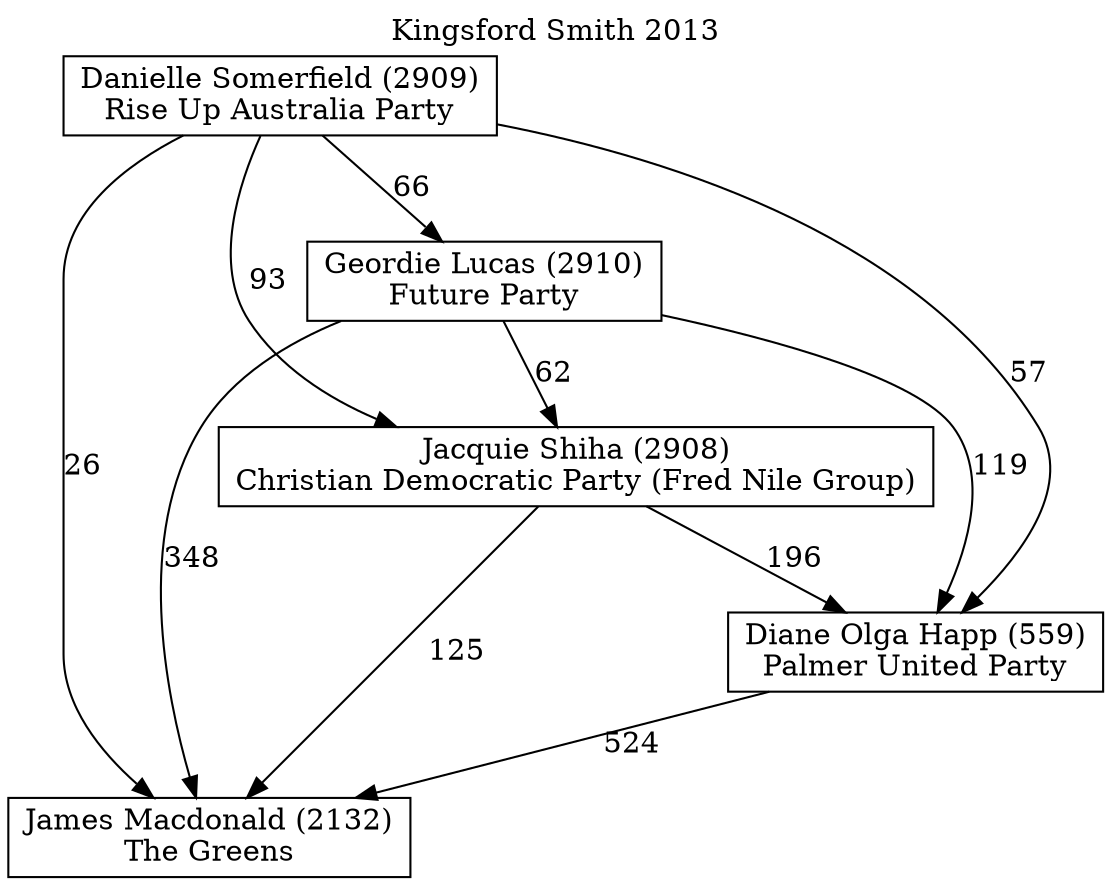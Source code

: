 // House preference flow
digraph "James Macdonald (2132)_Kingsford Smith_2013" {
	graph [label="Kingsford Smith 2013" labelloc=t mclimit=10]
	node [shape=box]
	"Danielle Somerfield (2909)" [label="Danielle Somerfield (2909)
Rise Up Australia Party"]
	"Diane Olga Happ (559)" [label="Diane Olga Happ (559)
Palmer United Party"]
	"Geordie Lucas (2910)" [label="Geordie Lucas (2910)
Future Party"]
	"Jacquie Shiha (2908)" [label="Jacquie Shiha (2908)
Christian Democratic Party (Fred Nile Group)"]
	"James Macdonald (2132)" [label="James Macdonald (2132)
The Greens"]
	"Danielle Somerfield (2909)" -> "Diane Olga Happ (559)" [label=57]
	"Danielle Somerfield (2909)" -> "Geordie Lucas (2910)" [label=66]
	"Danielle Somerfield (2909)" -> "Jacquie Shiha (2908)" [label=93]
	"Danielle Somerfield (2909)" -> "James Macdonald (2132)" [label=26]
	"Diane Olga Happ (559)" -> "James Macdonald (2132)" [label=524]
	"Geordie Lucas (2910)" -> "Diane Olga Happ (559)" [label=119]
	"Geordie Lucas (2910)" -> "Jacquie Shiha (2908)" [label=62]
	"Geordie Lucas (2910)" -> "James Macdonald (2132)" [label=348]
	"Jacquie Shiha (2908)" -> "Diane Olga Happ (559)" [label=196]
	"Jacquie Shiha (2908)" -> "James Macdonald (2132)" [label=125]
}
